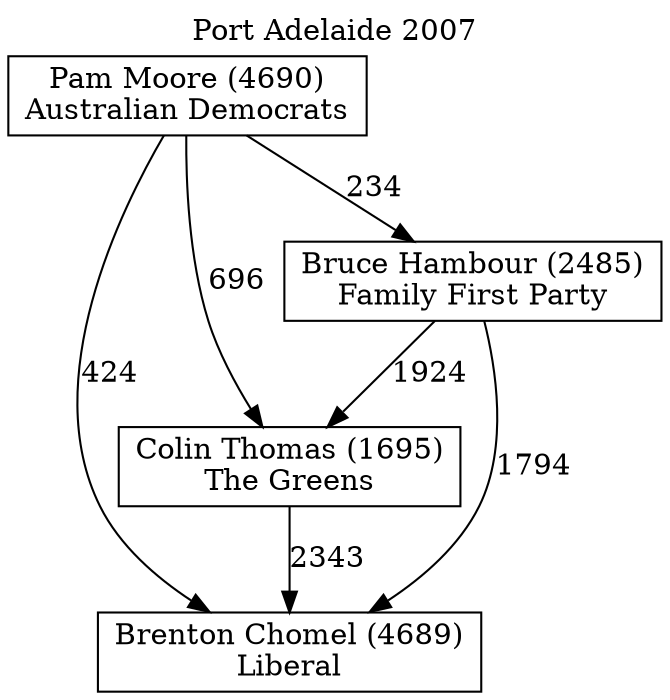 // House preference flow
digraph "Brenton Chomel (4689)_Port Adelaide_2007" {
	graph [label="Port Adelaide 2007" labelloc=t mclimit=10]
	node [shape=box]
	"Brenton Chomel (4689)" [label="Brenton Chomel (4689)
Liberal"]
	"Colin Thomas (1695)" [label="Colin Thomas (1695)
The Greens"]
	"Bruce Hambour (2485)" [label="Bruce Hambour (2485)
Family First Party"]
	"Pam Moore (4690)" [label="Pam Moore (4690)
Australian Democrats"]
	"Colin Thomas (1695)" -> "Brenton Chomel (4689)" [label=2343]
	"Bruce Hambour (2485)" -> "Colin Thomas (1695)" [label=1924]
	"Pam Moore (4690)" -> "Bruce Hambour (2485)" [label=234]
	"Bruce Hambour (2485)" -> "Brenton Chomel (4689)" [label=1794]
	"Pam Moore (4690)" -> "Brenton Chomel (4689)" [label=424]
	"Pam Moore (4690)" -> "Colin Thomas (1695)" [label=696]
}
